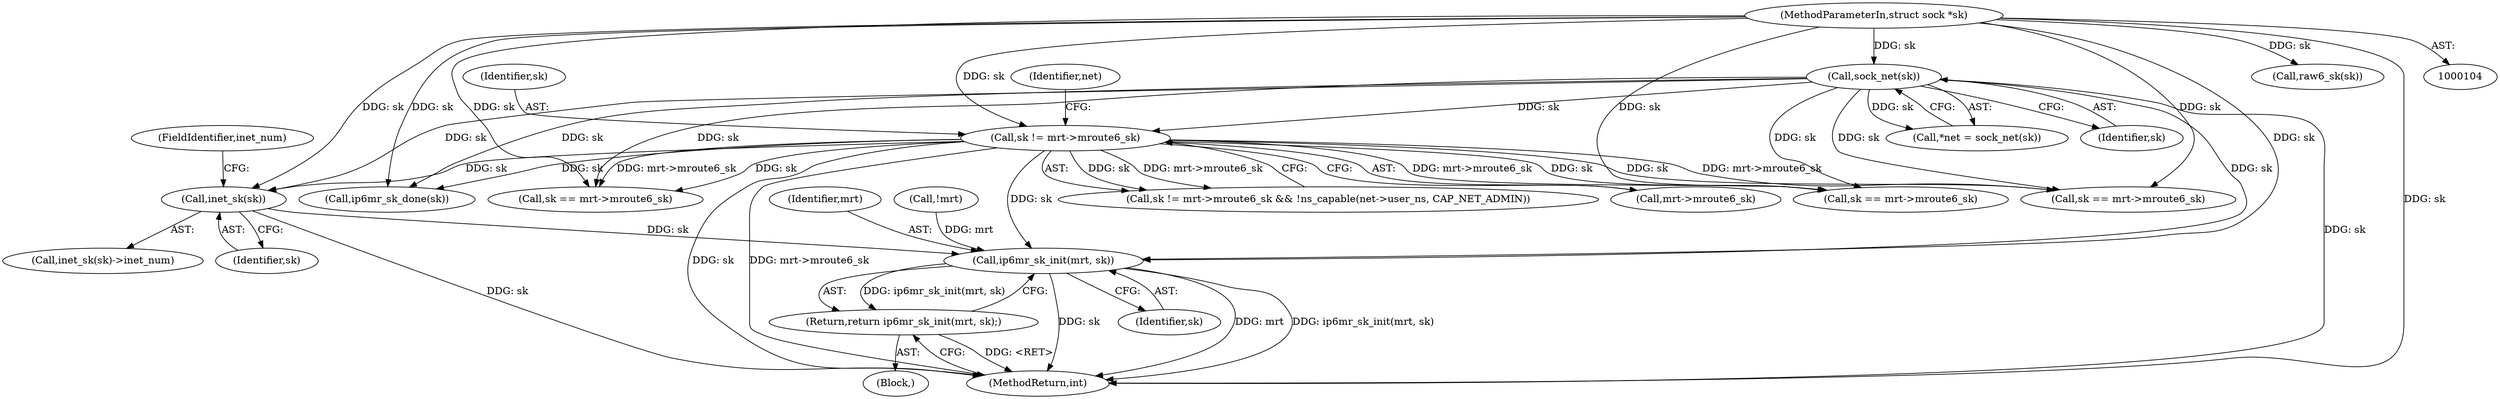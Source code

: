 digraph "1_linux_99253eb750fda6a644d5188fb26c43bad8d5a745_0@del" {
"1000164" [label="(Call,inet_sk(sk))"];
"1000121" [label="(Call,sock_net(sk))"];
"1000105" [label="(MethodParameterIn,struct sock *sk)"];
"1000137" [label="(Call,sk != mrt->mroute6_sk)"];
"1000180" [label="(Call,ip6mr_sk_init(mrt, sk))"];
"1000179" [label="(Return,return ip6mr_sk_init(mrt, sk);)"];
"1000145" [label="(Identifier,net)"];
"1000163" [label="(Call,inet_sk(sk)->inet_num)"];
"1000165" [label="(Identifier,sk)"];
"1000121" [label="(Call,sock_net(sk))"];
"1000470" [label="(MethodReturn,int)"];
"1000138" [label="(Identifier,sk)"];
"1000436" [label="(Call,sk == mrt->mroute6_sk)"];
"1000223" [label="(Call,sk == mrt->mroute6_sk)"];
"1000153" [label="(Block,)"];
"1000319" [label="(Call,sk == mrt->mroute6_sk)"];
"1000119" [label="(Call,*net = sock_net(sk))"];
"1000181" [label="(Identifier,mrt)"];
"1000459" [label="(Call,raw6_sk(sk))"];
"1000122" [label="(Identifier,sk)"];
"1000164" [label="(Call,inet_sk(sk))"];
"1000125" [label="(Call,!mrt)"];
"1000136" [label="(Call,sk != mrt->mroute6_sk && !ns_capable(net->user_ns, CAP_NET_ADMIN))"];
"1000166" [label="(FieldIdentifier,inet_num)"];
"1000137" [label="(Call,sk != mrt->mroute6_sk)"];
"1000180" [label="(Call,ip6mr_sk_init(mrt, sk))"];
"1000105" [label="(MethodParameterIn,struct sock *sk)"];
"1000139" [label="(Call,mrt->mroute6_sk)"];
"1000179" [label="(Return,return ip6mr_sk_init(mrt, sk);)"];
"1000182" [label="(Identifier,sk)"];
"1000185" [label="(Call,ip6mr_sk_done(sk))"];
"1000164" -> "1000163"  [label="AST: "];
"1000164" -> "1000165"  [label="CFG: "];
"1000165" -> "1000164"  [label="AST: "];
"1000166" -> "1000164"  [label="CFG: "];
"1000164" -> "1000470"  [label="DDG: sk"];
"1000121" -> "1000164"  [label="DDG: sk"];
"1000137" -> "1000164"  [label="DDG: sk"];
"1000105" -> "1000164"  [label="DDG: sk"];
"1000164" -> "1000180"  [label="DDG: sk"];
"1000121" -> "1000119"  [label="AST: "];
"1000121" -> "1000122"  [label="CFG: "];
"1000122" -> "1000121"  [label="AST: "];
"1000119" -> "1000121"  [label="CFG: "];
"1000121" -> "1000470"  [label="DDG: sk"];
"1000121" -> "1000119"  [label="DDG: sk"];
"1000105" -> "1000121"  [label="DDG: sk"];
"1000121" -> "1000137"  [label="DDG: sk"];
"1000121" -> "1000180"  [label="DDG: sk"];
"1000121" -> "1000185"  [label="DDG: sk"];
"1000121" -> "1000223"  [label="DDG: sk"];
"1000121" -> "1000319"  [label="DDG: sk"];
"1000121" -> "1000436"  [label="DDG: sk"];
"1000105" -> "1000104"  [label="AST: "];
"1000105" -> "1000470"  [label="DDG: sk"];
"1000105" -> "1000137"  [label="DDG: sk"];
"1000105" -> "1000180"  [label="DDG: sk"];
"1000105" -> "1000185"  [label="DDG: sk"];
"1000105" -> "1000223"  [label="DDG: sk"];
"1000105" -> "1000319"  [label="DDG: sk"];
"1000105" -> "1000436"  [label="DDG: sk"];
"1000105" -> "1000459"  [label="DDG: sk"];
"1000137" -> "1000136"  [label="AST: "];
"1000137" -> "1000139"  [label="CFG: "];
"1000138" -> "1000137"  [label="AST: "];
"1000139" -> "1000137"  [label="AST: "];
"1000145" -> "1000137"  [label="CFG: "];
"1000136" -> "1000137"  [label="CFG: "];
"1000137" -> "1000470"  [label="DDG: mrt->mroute6_sk"];
"1000137" -> "1000470"  [label="DDG: sk"];
"1000137" -> "1000136"  [label="DDG: sk"];
"1000137" -> "1000136"  [label="DDG: mrt->mroute6_sk"];
"1000137" -> "1000180"  [label="DDG: sk"];
"1000137" -> "1000185"  [label="DDG: sk"];
"1000137" -> "1000223"  [label="DDG: sk"];
"1000137" -> "1000223"  [label="DDG: mrt->mroute6_sk"];
"1000137" -> "1000319"  [label="DDG: sk"];
"1000137" -> "1000319"  [label="DDG: mrt->mroute6_sk"];
"1000137" -> "1000436"  [label="DDG: sk"];
"1000137" -> "1000436"  [label="DDG: mrt->mroute6_sk"];
"1000180" -> "1000179"  [label="AST: "];
"1000180" -> "1000182"  [label="CFG: "];
"1000181" -> "1000180"  [label="AST: "];
"1000182" -> "1000180"  [label="AST: "];
"1000179" -> "1000180"  [label="CFG: "];
"1000180" -> "1000470"  [label="DDG: sk"];
"1000180" -> "1000470"  [label="DDG: mrt"];
"1000180" -> "1000470"  [label="DDG: ip6mr_sk_init(mrt, sk)"];
"1000180" -> "1000179"  [label="DDG: ip6mr_sk_init(mrt, sk)"];
"1000125" -> "1000180"  [label="DDG: mrt"];
"1000179" -> "1000153"  [label="AST: "];
"1000470" -> "1000179"  [label="CFG: "];
"1000179" -> "1000470"  [label="DDG: <RET>"];
}
